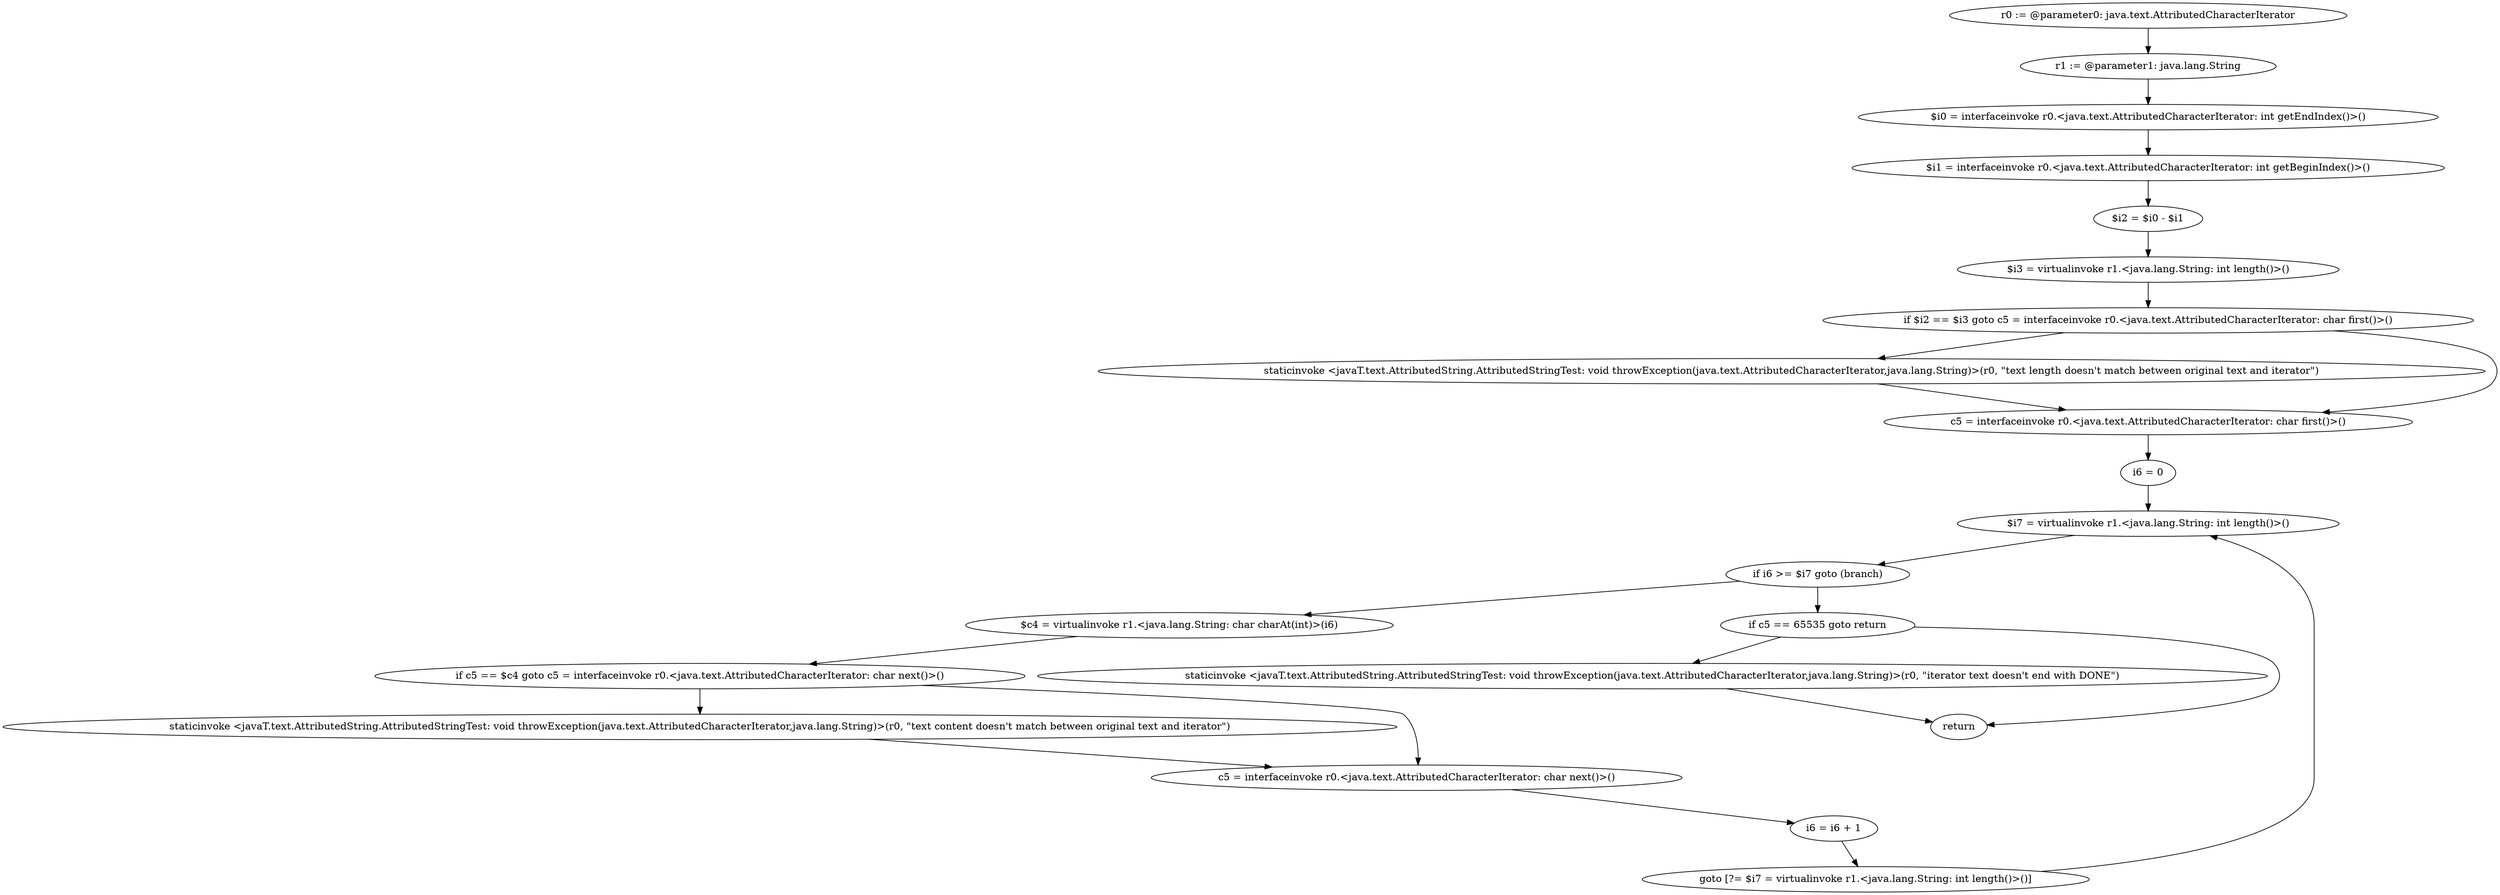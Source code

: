 digraph "unitGraph" {
    "r0 := @parameter0: java.text.AttributedCharacterIterator"
    "r1 := @parameter1: java.lang.String"
    "$i0 = interfaceinvoke r0.<java.text.AttributedCharacterIterator: int getEndIndex()>()"
    "$i1 = interfaceinvoke r0.<java.text.AttributedCharacterIterator: int getBeginIndex()>()"
    "$i2 = $i0 - $i1"
    "$i3 = virtualinvoke r1.<java.lang.String: int length()>()"
    "if $i2 == $i3 goto c5 = interfaceinvoke r0.<java.text.AttributedCharacterIterator: char first()>()"
    "staticinvoke <javaT.text.AttributedString.AttributedStringTest: void throwException(java.text.AttributedCharacterIterator,java.lang.String)>(r0, \"text length doesn\'t match between original text and iterator\")"
    "c5 = interfaceinvoke r0.<java.text.AttributedCharacterIterator: char first()>()"
    "i6 = 0"
    "$i7 = virtualinvoke r1.<java.lang.String: int length()>()"
    "if i6 >= $i7 goto (branch)"
    "$c4 = virtualinvoke r1.<java.lang.String: char charAt(int)>(i6)"
    "if c5 == $c4 goto c5 = interfaceinvoke r0.<java.text.AttributedCharacterIterator: char next()>()"
    "staticinvoke <javaT.text.AttributedString.AttributedStringTest: void throwException(java.text.AttributedCharacterIterator,java.lang.String)>(r0, \"text content doesn\'t match between original text and iterator\")"
    "c5 = interfaceinvoke r0.<java.text.AttributedCharacterIterator: char next()>()"
    "i6 = i6 + 1"
    "goto [?= $i7 = virtualinvoke r1.<java.lang.String: int length()>()]"
    "if c5 == 65535 goto return"
    "staticinvoke <javaT.text.AttributedString.AttributedStringTest: void throwException(java.text.AttributedCharacterIterator,java.lang.String)>(r0, \"iterator text doesn\'t end with DONE\")"
    "return"
    "r0 := @parameter0: java.text.AttributedCharacterIterator"->"r1 := @parameter1: java.lang.String";
    "r1 := @parameter1: java.lang.String"->"$i0 = interfaceinvoke r0.<java.text.AttributedCharacterIterator: int getEndIndex()>()";
    "$i0 = interfaceinvoke r0.<java.text.AttributedCharacterIterator: int getEndIndex()>()"->"$i1 = interfaceinvoke r0.<java.text.AttributedCharacterIterator: int getBeginIndex()>()";
    "$i1 = interfaceinvoke r0.<java.text.AttributedCharacterIterator: int getBeginIndex()>()"->"$i2 = $i0 - $i1";
    "$i2 = $i0 - $i1"->"$i3 = virtualinvoke r1.<java.lang.String: int length()>()";
    "$i3 = virtualinvoke r1.<java.lang.String: int length()>()"->"if $i2 == $i3 goto c5 = interfaceinvoke r0.<java.text.AttributedCharacterIterator: char first()>()";
    "if $i2 == $i3 goto c5 = interfaceinvoke r0.<java.text.AttributedCharacterIterator: char first()>()"->"staticinvoke <javaT.text.AttributedString.AttributedStringTest: void throwException(java.text.AttributedCharacterIterator,java.lang.String)>(r0, \"text length doesn\'t match between original text and iterator\")";
    "if $i2 == $i3 goto c5 = interfaceinvoke r0.<java.text.AttributedCharacterIterator: char first()>()"->"c5 = interfaceinvoke r0.<java.text.AttributedCharacterIterator: char first()>()";
    "staticinvoke <javaT.text.AttributedString.AttributedStringTest: void throwException(java.text.AttributedCharacterIterator,java.lang.String)>(r0, \"text length doesn\'t match between original text and iterator\")"->"c5 = interfaceinvoke r0.<java.text.AttributedCharacterIterator: char first()>()";
    "c5 = interfaceinvoke r0.<java.text.AttributedCharacterIterator: char first()>()"->"i6 = 0";
    "i6 = 0"->"$i7 = virtualinvoke r1.<java.lang.String: int length()>()";
    "$i7 = virtualinvoke r1.<java.lang.String: int length()>()"->"if i6 >= $i7 goto (branch)";
    "if i6 >= $i7 goto (branch)"->"$c4 = virtualinvoke r1.<java.lang.String: char charAt(int)>(i6)";
    "if i6 >= $i7 goto (branch)"->"if c5 == 65535 goto return";
    "$c4 = virtualinvoke r1.<java.lang.String: char charAt(int)>(i6)"->"if c5 == $c4 goto c5 = interfaceinvoke r0.<java.text.AttributedCharacterIterator: char next()>()";
    "if c5 == $c4 goto c5 = interfaceinvoke r0.<java.text.AttributedCharacterIterator: char next()>()"->"staticinvoke <javaT.text.AttributedString.AttributedStringTest: void throwException(java.text.AttributedCharacterIterator,java.lang.String)>(r0, \"text content doesn\'t match between original text and iterator\")";
    "if c5 == $c4 goto c5 = interfaceinvoke r0.<java.text.AttributedCharacterIterator: char next()>()"->"c5 = interfaceinvoke r0.<java.text.AttributedCharacterIterator: char next()>()";
    "staticinvoke <javaT.text.AttributedString.AttributedStringTest: void throwException(java.text.AttributedCharacterIterator,java.lang.String)>(r0, \"text content doesn\'t match between original text and iterator\")"->"c5 = interfaceinvoke r0.<java.text.AttributedCharacterIterator: char next()>()";
    "c5 = interfaceinvoke r0.<java.text.AttributedCharacterIterator: char next()>()"->"i6 = i6 + 1";
    "i6 = i6 + 1"->"goto [?= $i7 = virtualinvoke r1.<java.lang.String: int length()>()]";
    "goto [?= $i7 = virtualinvoke r1.<java.lang.String: int length()>()]"->"$i7 = virtualinvoke r1.<java.lang.String: int length()>()";
    "if c5 == 65535 goto return"->"staticinvoke <javaT.text.AttributedString.AttributedStringTest: void throwException(java.text.AttributedCharacterIterator,java.lang.String)>(r0, \"iterator text doesn\'t end with DONE\")";
    "if c5 == 65535 goto return"->"return";
    "staticinvoke <javaT.text.AttributedString.AttributedStringTest: void throwException(java.text.AttributedCharacterIterator,java.lang.String)>(r0, \"iterator text doesn\'t end with DONE\")"->"return";
}
